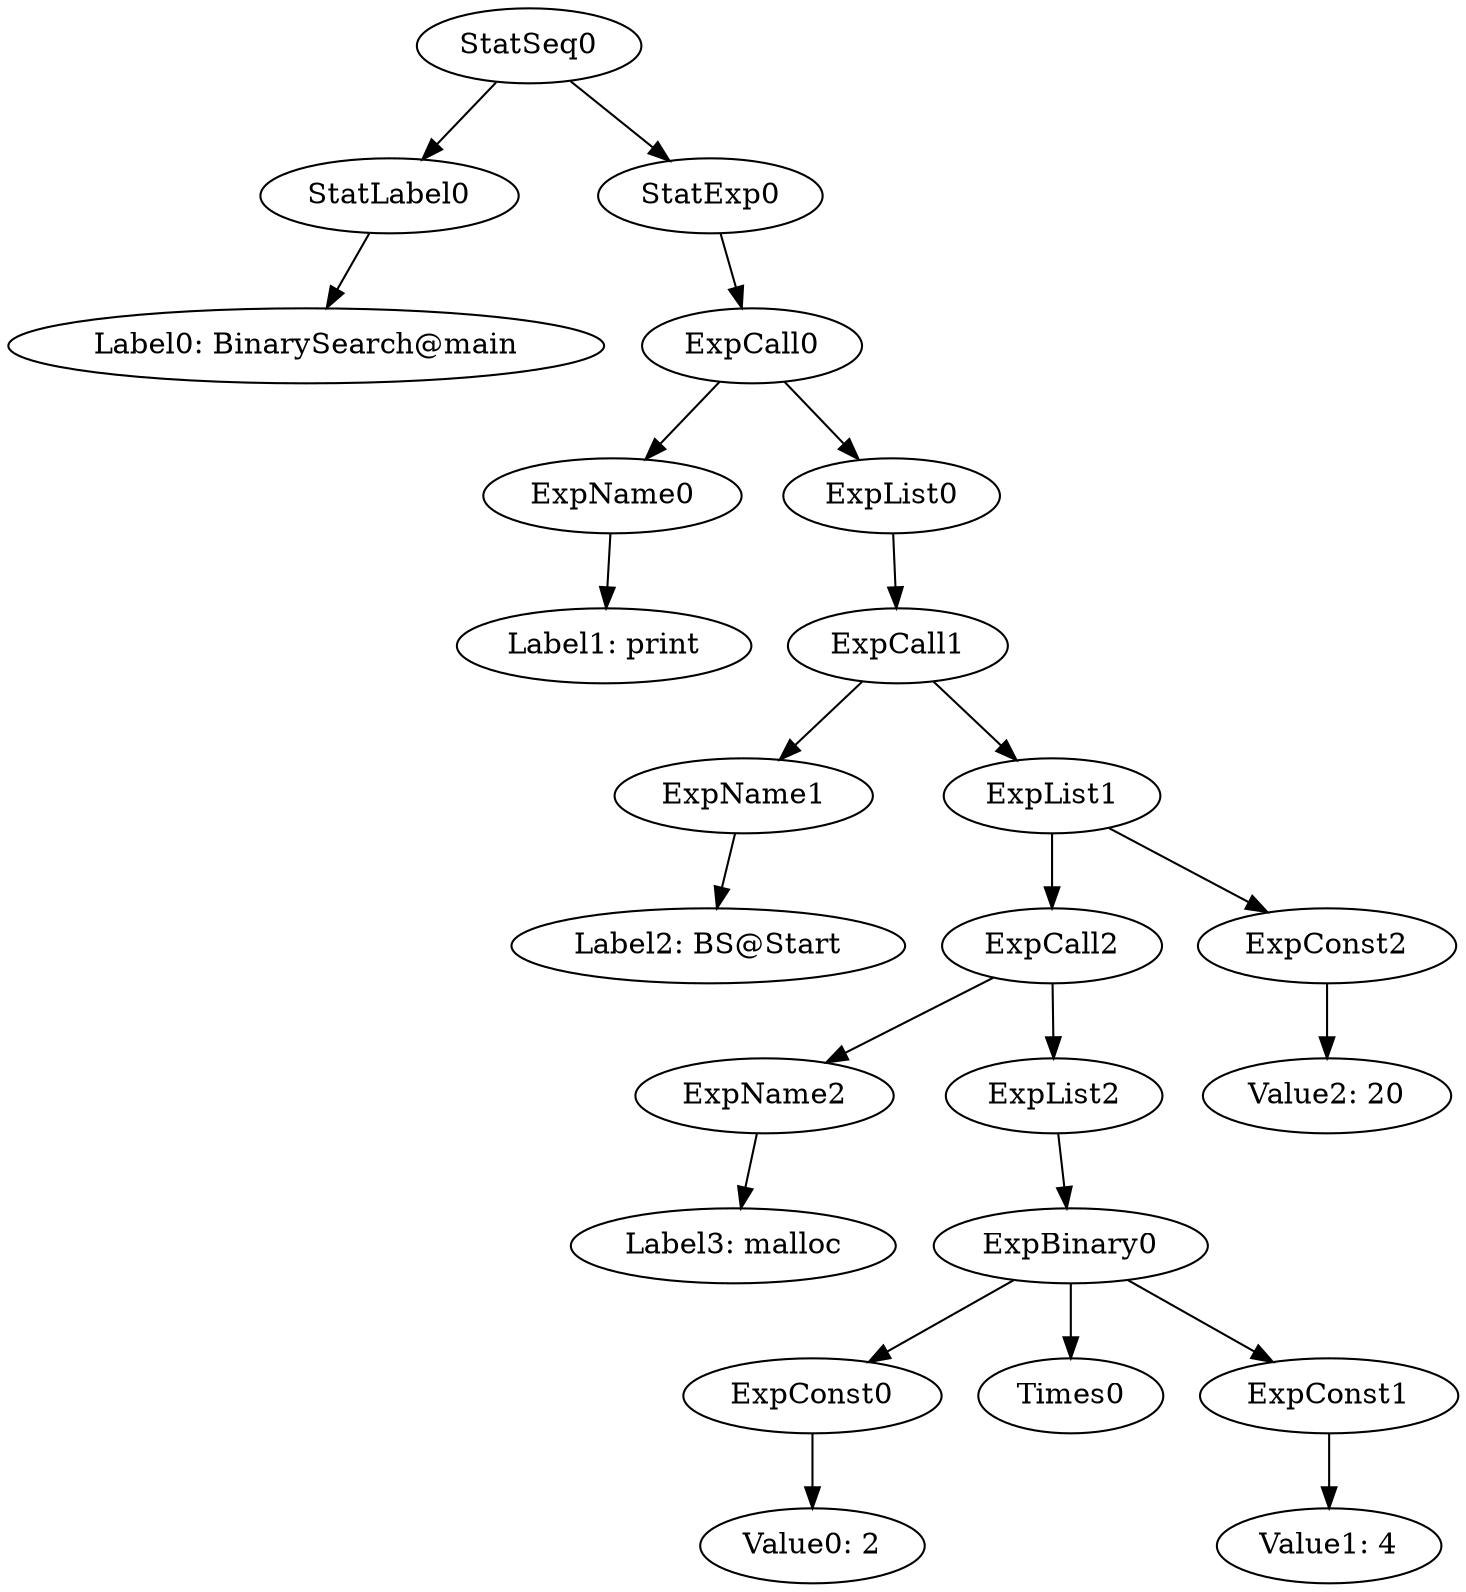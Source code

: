 digraph {
	ordering = out;
	ExpConst2 -> "Value2: 20";
	StatExp0 -> ExpCall0;
	ExpList2 -> ExpBinary0;
	ExpName0 -> "Label1: print";
	StatSeq0 -> StatLabel0;
	StatSeq0 -> StatExp0;
	ExpCall2 -> ExpName2;
	ExpCall2 -> ExpList2;
	ExpCall0 -> ExpName0;
	ExpCall0 -> ExpList0;
	StatLabel0 -> "Label0: BinarySearch@main";
	ExpConst0 -> "Value0: 2";
	ExpList1 -> ExpCall2;
	ExpList1 -> ExpConst2;
	ExpConst1 -> "Value1: 4";
	ExpName1 -> "Label2: BS@Start";
	ExpList0 -> ExpCall1;
	ExpCall1 -> ExpName1;
	ExpCall1 -> ExpList1;
	ExpBinary0 -> ExpConst0;
	ExpBinary0 -> Times0;
	ExpBinary0 -> ExpConst1;
	ExpName2 -> "Label3: malloc";
}


